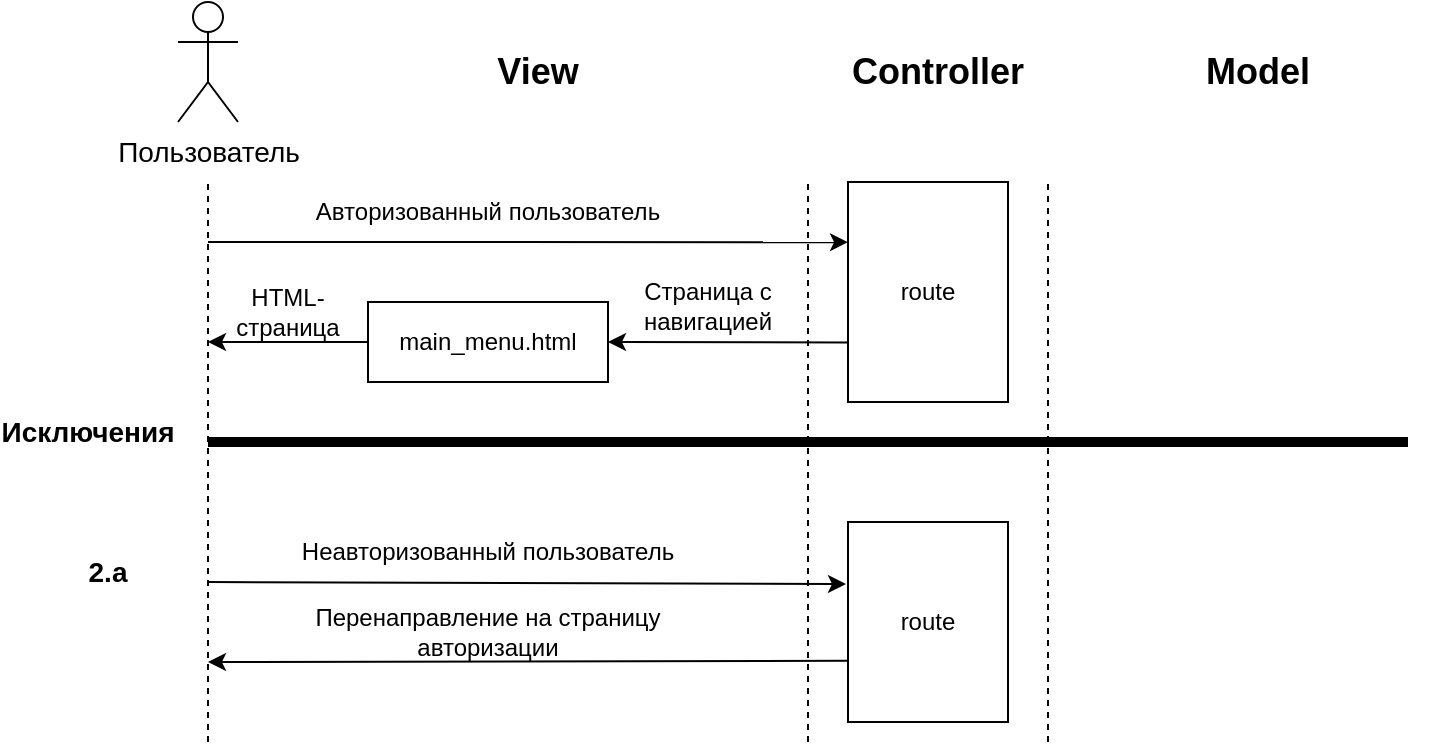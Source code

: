 <mxfile version="26.0.4">
  <diagram name="Страница — 1" id="qYMcQZidO0-yW6cIo81G">
    <mxGraphModel dx="2193" dy="1055" grid="1" gridSize="10" guides="0" tooltips="1" connect="0" arrows="0" fold="1" page="0" pageScale="1" pageWidth="827" pageHeight="1169" math="0" shadow="0">
      <root>
        <mxCell id="0" />
        <mxCell id="1" parent="0" />
        <mxCell id="RGtAdJCoP5h75ATYD8qg-1" value="&lt;font style=&quot;font-size: 14px;&quot;&gt;Пользователь&lt;/font&gt;&lt;div style=&quot;font-size: 14px;&quot;&gt;&lt;br&gt;&lt;/div&gt;" style="shape=umlActor;verticalLabelPosition=bottom;verticalAlign=top;html=1;outlineConnect=0;" parent="1" vertex="1">
          <mxGeometry x="25" y="70" width="30" height="60" as="geometry" />
        </mxCell>
        <mxCell id="RGtAdJCoP5h75ATYD8qg-4" value="" style="endArrow=none;dashed=1;html=1;rounded=0;" parent="1" edge="1">
          <mxGeometry width="50" height="50" relative="1" as="geometry">
            <mxPoint x="40" y="440" as="sourcePoint" />
            <mxPoint x="40" y="160" as="targetPoint" />
          </mxGeometry>
        </mxCell>
        <mxCell id="RGtAdJCoP5h75ATYD8qg-5" value="" style="endArrow=classic;html=1;rounded=0;entryX=0;entryY=0.051;entryDx=0;entryDy=0;entryPerimeter=0;" parent="1" edge="1">
          <mxGeometry width="50" height="50" relative="1" as="geometry">
            <mxPoint x="40" y="190" as="sourcePoint" />
            <mxPoint x="360" y="190.09" as="targetPoint" />
          </mxGeometry>
        </mxCell>
        <mxCell id="RGtAdJCoP5h75ATYD8qg-6" value="Авторизованный пользователь" style="text;html=1;align=center;verticalAlign=middle;whiteSpace=wrap;rounded=0;" parent="1" vertex="1">
          <mxGeometry x="80" y="160" width="200" height="30" as="geometry" />
        </mxCell>
        <mxCell id="RGtAdJCoP5h75ATYD8qg-7" value="route" style="rounded=0;whiteSpace=wrap;html=1;" parent="1" vertex="1">
          <mxGeometry x="360" y="160" width="80" height="110" as="geometry" />
        </mxCell>
        <mxCell id="RGtAdJCoP5h75ATYD8qg-27" value="" style="endArrow=classic;html=1;rounded=0;exitX=0;exitY=0.136;exitDx=0;exitDy=0;exitPerimeter=0;" parent="1" edge="1">
          <mxGeometry width="50" height="50" relative="1" as="geometry">
            <mxPoint x="360" y="240.24" as="sourcePoint" />
            <mxPoint x="240" y="240" as="targetPoint" />
          </mxGeometry>
        </mxCell>
        <mxCell id="RGtAdJCoP5h75ATYD8qg-28" value="main_menu.html" style="rounded=0;whiteSpace=wrap;html=1;" parent="1" vertex="1">
          <mxGeometry x="120" y="220" width="120" height="40" as="geometry" />
        </mxCell>
        <mxCell id="RGtAdJCoP5h75ATYD8qg-29" value="" style="endArrow=classic;html=1;rounded=0;" parent="1" edge="1">
          <mxGeometry width="50" height="50" relative="1" as="geometry">
            <mxPoint x="120" y="240" as="sourcePoint" />
            <mxPoint x="40" y="240" as="targetPoint" />
          </mxGeometry>
        </mxCell>
        <mxCell id="RGtAdJCoP5h75ATYD8qg-31" value="Страница с навигацией" style="text;html=1;align=center;verticalAlign=middle;whiteSpace=wrap;rounded=0;" parent="1" vertex="1">
          <mxGeometry x="250" y="207" width="80" height="30" as="geometry" />
        </mxCell>
        <mxCell id="RGtAdJCoP5h75ATYD8qg-32" value="HTML-страница" style="text;html=1;align=center;verticalAlign=middle;whiteSpace=wrap;rounded=0;" parent="1" vertex="1">
          <mxGeometry x="40" y="210" width="80" height="30" as="geometry" />
        </mxCell>
        <mxCell id="RGtAdJCoP5h75ATYD8qg-34" value="" style="endArrow=none;dashed=1;html=1;rounded=0;" parent="1" edge="1">
          <mxGeometry width="50" height="50" relative="1" as="geometry">
            <mxPoint x="340" y="440" as="sourcePoint" />
            <mxPoint x="340" y="160" as="targetPoint" />
          </mxGeometry>
        </mxCell>
        <mxCell id="RGtAdJCoP5h75ATYD8qg-35" value="View" style="text;html=1;align=center;verticalAlign=middle;whiteSpace=wrap;rounded=0;fontSize=18;fontStyle=1" parent="1" vertex="1">
          <mxGeometry x="110" y="90" width="190" height="30" as="geometry" />
        </mxCell>
        <mxCell id="RGtAdJCoP5h75ATYD8qg-36" value="Controller" style="text;html=1;align=center;verticalAlign=middle;whiteSpace=wrap;rounded=0;fontSize=18;fontStyle=1" parent="1" vertex="1">
          <mxGeometry x="310" y="90" width="190" height="30" as="geometry" />
        </mxCell>
        <mxCell id="RGtAdJCoP5h75ATYD8qg-37" value="" style="endArrow=none;dashed=1;html=1;rounded=0;" parent="1" edge="1">
          <mxGeometry width="50" height="50" relative="1" as="geometry">
            <mxPoint x="460" y="440" as="sourcePoint" />
            <mxPoint x="460" y="160" as="targetPoint" />
          </mxGeometry>
        </mxCell>
        <mxCell id="RGtAdJCoP5h75ATYD8qg-38" value="Model" style="text;html=1;align=center;verticalAlign=middle;whiteSpace=wrap;rounded=0;fontSize=18;fontStyle=1" parent="1" vertex="1">
          <mxGeometry x="470" y="90" width="190" height="30" as="geometry" />
        </mxCell>
        <mxCell id="RGtAdJCoP5h75ATYD8qg-55" value="&lt;font style=&quot;font-size: 14px;&quot;&gt;&lt;b&gt;Исключения&lt;/b&gt;&lt;/font&gt;" style="text;html=1;align=center;verticalAlign=middle;whiteSpace=wrap;rounded=0;" parent="1" vertex="1">
          <mxGeometry x="-60" y="270" width="80" height="30" as="geometry" />
        </mxCell>
        <mxCell id="RGtAdJCoP5h75ATYD8qg-67" value="" style="endArrow=none;html=1;rounded=0;strokeWidth=5;" parent="1" edge="1">
          <mxGeometry width="50" height="50" relative="1" as="geometry">
            <mxPoint x="40" y="290" as="sourcePoint" />
            <mxPoint x="640" y="290" as="targetPoint" />
          </mxGeometry>
        </mxCell>
        <mxCell id="HIFGjbyYwKrJUQ1s1TsJ-1" value="&lt;font style=&quot;font-size: 14px;&quot;&gt;&lt;b&gt;2.а&lt;/b&gt;&lt;/font&gt;" style="text;html=1;align=center;verticalAlign=middle;whiteSpace=wrap;rounded=0;" parent="1" vertex="1">
          <mxGeometry x="-50" y="340" width="80" height="30" as="geometry" />
        </mxCell>
        <mxCell id="HIFGjbyYwKrJUQ1s1TsJ-2" value="" style="endArrow=classic;html=1;rounded=0;entryX=-0.008;entryY=0.065;entryDx=0;entryDy=0;entryPerimeter=0;" parent="1" edge="1">
          <mxGeometry width="50" height="50" relative="1" as="geometry">
            <mxPoint x="40" y="360" as="sourcePoint" />
            <mxPoint x="359" y="361" as="targetPoint" />
          </mxGeometry>
        </mxCell>
        <mxCell id="HIFGjbyYwKrJUQ1s1TsJ-3" value="Неавторизованный польз&lt;span style=&quot;background-color: initial;&quot;&gt;ователь&lt;/span&gt;" style="text;html=1;align=center;verticalAlign=middle;whiteSpace=wrap;rounded=0;" parent="1" vertex="1">
          <mxGeometry x="80" y="330" width="200" height="30" as="geometry" />
        </mxCell>
        <mxCell id="HIFGjbyYwKrJUQ1s1TsJ-4" value="" style="endArrow=classic;html=1;rounded=0;entryX=0.021;entryY=0.299;entryDx=0;entryDy=0;entryPerimeter=0;exitX=0.004;exitY=0.694;exitDx=0;exitDy=0;exitPerimeter=0;" parent="1" edge="1">
          <mxGeometry width="50" height="50" relative="1" as="geometry">
            <mxPoint x="360.32" y="399.4" as="sourcePoint" />
            <mxPoint x="40" y="400" as="targetPoint" />
          </mxGeometry>
        </mxCell>
        <mxCell id="HIFGjbyYwKrJUQ1s1TsJ-5" value="Перенаправление на страницу авторизации" style="text;html=1;align=center;verticalAlign=middle;whiteSpace=wrap;rounded=0;" parent="1" vertex="1">
          <mxGeometry x="80" y="370" width="200" height="30" as="geometry" />
        </mxCell>
        <mxCell id="HIFGjbyYwKrJUQ1s1TsJ-6" value="route" style="rounded=0;whiteSpace=wrap;html=1;" parent="1" vertex="1">
          <mxGeometry x="360" y="330" width="80" height="100" as="geometry" />
        </mxCell>
      </root>
    </mxGraphModel>
  </diagram>
</mxfile>
